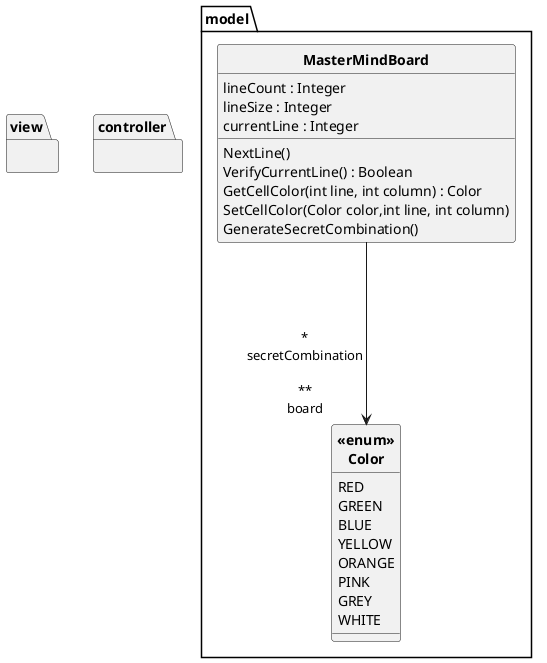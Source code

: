@startuml
skinparam style strictuml
skinparam classAttributeIconSize 0
skinparam classFontStyle Bold

package model
{
    class MasterMindBoard
    {
        lineCount : Integer
        lineSize : Integer
        currentLine : Integer
        NextLine()
        VerifyCurrentLine() : Boolean
        GetCellColor(int line, int column) : Color
        SetCellColor(Color color,int line, int column)
        GenerateSecretCombination()
    }
    enum "<<enum>>\nColor" as Color
    {
        RED
        GREEN
        BLUE
        YELLOW
        ORANGE
        PINK
        GREY
        WHITE
    }

    MasterMindBoard ----> "*\nsecretCombination\n\n**\nboard" Color
}

package view
{
}

package controller
{
}
@enduml